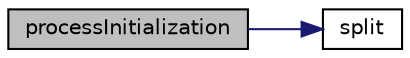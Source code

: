 digraph "processInitialization"
{
 // LATEX_PDF_SIZE
  edge [fontname="Helvetica",fontsize="10",labelfontname="Helvetica",labelfontsize="10"];
  node [fontname="Helvetica",fontsize="10",shape=record];
  rankdir="LR";
  Node1 [label="processInitialization",height=0.2,width=0.4,color="black", fillcolor="grey75", style="filled", fontcolor="black",tooltip=" "];
  Node1 -> Node2 [color="midnightblue",fontsize="10",style="solid",fontname="Helvetica"];
  Node2 [label="split",height=0.2,width=0.4,color="black", fillcolor="white", style="filled",URL="$orderedhttest_8cpp.html#a76e1c8029871d7957dc9d11741537e82",tooltip=" "];
}
